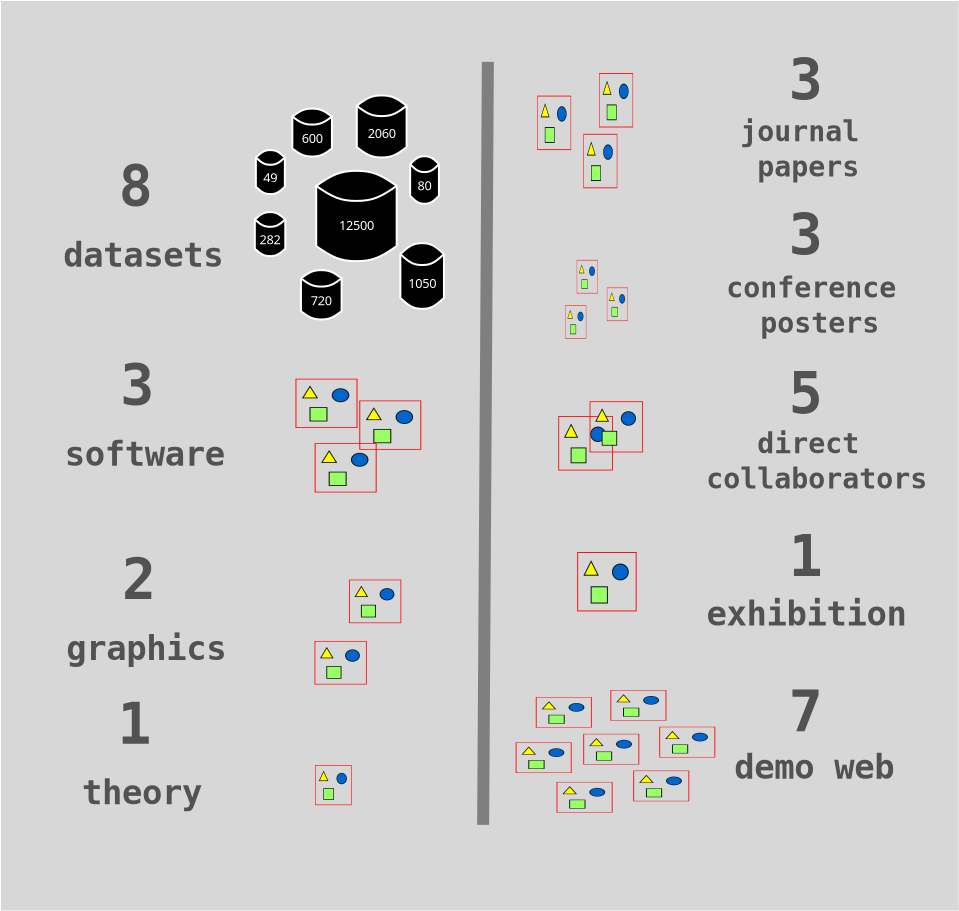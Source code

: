 <?xml version="1.0" encoding="UTF-8"?>
<dia:diagram xmlns:dia="http://www.lysator.liu.se/~alla/dia/">
  <dia:layer name="Background" visible="true" active="true">
    <dia:object type="Standard - Box" version="0" id="O0">
      <dia:attribute name="obj_pos">
        <dia:point val="-2.802,-24.053"/>
      </dia:attribute>
      <dia:attribute name="obj_bb">
        <dia:rectangle val="-2.852,-24.103;45.032,21.376"/>
      </dia:attribute>
      <dia:attribute name="elem_corner">
        <dia:point val="-2.802,-24.053"/>
      </dia:attribute>
      <dia:attribute name="elem_width">
        <dia:real val="47.785"/>
      </dia:attribute>
      <dia:attribute name="elem_height">
        <dia:real val="45.379"/>
      </dia:attribute>
      <dia:attribute name="border_width">
        <dia:real val="0.1"/>
      </dia:attribute>
      <dia:attribute name="border_color">
        <dia:color val="#d7d7d7"/>
      </dia:attribute>
      <dia:attribute name="inner_color">
        <dia:color val="#d7d7d7"/>
      </dia:attribute>
      <dia:attribute name="show_background">
        <dia:boolean val="true"/>
      </dia:attribute>
    </dia:object>
    <dia:object type="Standard - Image" version="0" id="O1">
      <dia:attribute name="obj_pos">
        <dia:point val="12.848,14.102"/>
      </dia:attribute>
      <dia:attribute name="obj_bb">
        <dia:rectangle val="12.798,14.052;14.734,16.155"/>
      </dia:attribute>
      <dia:attribute name="elem_corner">
        <dia:point val="12.848,14.102"/>
      </dia:attribute>
      <dia:attribute name="elem_width">
        <dia:real val="1.836"/>
      </dia:attribute>
      <dia:attribute name="elem_height">
        <dia:real val="2.003"/>
      </dia:attribute>
      <dia:attribute name="draw_border">
        <dia:boolean val="false"/>
      </dia:attribute>
      <dia:attribute name="keep_aspect">
        <dia:boolean val="true"/>
      </dia:attribute>
      <dia:attribute name="file">
        <dia:string>#./glyphicons-72-book.png#</dia:string>
      </dia:attribute>
    </dia:object>
    <dia:object type="Standard - Image" version="0" id="O2">
      <dia:attribute name="obj_pos">
        <dia:point val="25.959,3.447"/>
      </dia:attribute>
      <dia:attribute name="obj_bb">
        <dia:rectangle val="25.909,3.397;28.979,6.467"/>
      </dia:attribute>
      <dia:attribute name="elem_corner">
        <dia:point val="25.959,3.447"/>
      </dia:attribute>
      <dia:attribute name="elem_width">
        <dia:real val="2.97"/>
      </dia:attribute>
      <dia:attribute name="elem_height">
        <dia:real val="2.97"/>
      </dia:attribute>
      <dia:attribute name="draw_border">
        <dia:boolean val="false"/>
      </dia:attribute>
      <dia:attribute name="keep_aspect">
        <dia:boolean val="true"/>
      </dia:attribute>
      <dia:attribute name="file">
        <dia:string>#glyphicons-264-bank.png#</dia:string>
      </dia:attribute>
    </dia:object>
    <dia:group>
      <dia:object type="Standard - Image" version="0" id="O3">
        <dia:attribute name="obj_pos">
          <dia:point val="25.938,-11.157"/>
        </dia:attribute>
        <dia:attribute name="obj_bb">
          <dia:rectangle val="25.888,-11.207;27.034,-9.433"/>
        </dia:attribute>
        <dia:attribute name="elem_corner">
          <dia:point val="25.938,-11.157"/>
        </dia:attribute>
        <dia:attribute name="elem_width">
          <dia:real val="1.046"/>
        </dia:attribute>
        <dia:attribute name="elem_height">
          <dia:real val="1.674"/>
        </dia:attribute>
        <dia:attribute name="draw_border">
          <dia:boolean val="false"/>
        </dia:attribute>
        <dia:attribute name="keep_aspect">
          <dia:boolean val="true"/>
        </dia:attribute>
        <dia:attribute name="file">
          <dia:string>#./glyphicons-73-bookmark.png#</dia:string>
        </dia:attribute>
      </dia:object>
      <dia:object type="Standard - Image" version="0" id="O4">
        <dia:attribute name="obj_pos">
          <dia:point val="25.363,-8.894"/>
        </dia:attribute>
        <dia:attribute name="obj_bb">
          <dia:rectangle val="25.313,-8.944;26.459,-7.17"/>
        </dia:attribute>
        <dia:attribute name="elem_corner">
          <dia:point val="25.363,-8.894"/>
        </dia:attribute>
        <dia:attribute name="elem_width">
          <dia:real val="1.046"/>
        </dia:attribute>
        <dia:attribute name="elem_height">
          <dia:real val="1.674"/>
        </dia:attribute>
        <dia:attribute name="draw_border">
          <dia:boolean val="false"/>
        </dia:attribute>
        <dia:attribute name="keep_aspect">
          <dia:boolean val="true"/>
        </dia:attribute>
        <dia:attribute name="file">
          <dia:string>#./glyphicons-73-bookmark.png#</dia:string>
        </dia:attribute>
      </dia:object>
      <dia:object type="Standard - Image" version="0" id="O5">
        <dia:attribute name="obj_pos">
          <dia:point val="27.444,-9.774"/>
        </dia:attribute>
        <dia:attribute name="obj_bb">
          <dia:rectangle val="27.394,-9.824;28.54,-8.051"/>
        </dia:attribute>
        <dia:attribute name="elem_corner">
          <dia:point val="27.444,-9.774"/>
        </dia:attribute>
        <dia:attribute name="elem_width">
          <dia:real val="1.046"/>
        </dia:attribute>
        <dia:attribute name="elem_height">
          <dia:real val="1.674"/>
        </dia:attribute>
        <dia:attribute name="draw_border">
          <dia:boolean val="false"/>
        </dia:attribute>
        <dia:attribute name="keep_aspect">
          <dia:boolean val="true"/>
        </dia:attribute>
        <dia:attribute name="file">
          <dia:string>#./glyphicons-73-bookmark.png#</dia:string>
        </dia:attribute>
      </dia:object>
    </dia:group>
    <dia:group>
      <dia:object type="Standard - Image" version="0" id="O6">
        <dia:attribute name="obj_pos">
          <dia:point val="23.954,-19.37"/>
        </dia:attribute>
        <dia:attribute name="obj_bb">
          <dia:rectangle val="23.904,-19.42;25.704,-16.6"/>
        </dia:attribute>
        <dia:attribute name="elem_corner">
          <dia:point val="23.954,-19.37"/>
        </dia:attribute>
        <dia:attribute name="elem_width">
          <dia:real val="1.7"/>
        </dia:attribute>
        <dia:attribute name="elem_height">
          <dia:real val="2.72"/>
        </dia:attribute>
        <dia:attribute name="draw_border">
          <dia:boolean val="false"/>
        </dia:attribute>
        <dia:attribute name="keep_aspect">
          <dia:boolean val="true"/>
        </dia:attribute>
        <dia:attribute name="file">
          <dia:string>#./glyphicons-73-bookmark.png#</dia:string>
        </dia:attribute>
      </dia:object>
      <dia:object type="Standard - Image" version="0" id="O7">
        <dia:attribute name="obj_pos">
          <dia:point val="26.263,-17.461"/>
        </dia:attribute>
        <dia:attribute name="obj_bb">
          <dia:rectangle val="26.213,-17.511;28.013,-14.691"/>
        </dia:attribute>
        <dia:attribute name="elem_corner">
          <dia:point val="26.263,-17.461"/>
        </dia:attribute>
        <dia:attribute name="elem_width">
          <dia:real val="1.7"/>
        </dia:attribute>
        <dia:attribute name="elem_height">
          <dia:real val="2.72"/>
        </dia:attribute>
        <dia:attribute name="draw_border">
          <dia:boolean val="false"/>
        </dia:attribute>
        <dia:attribute name="keep_aspect">
          <dia:boolean val="true"/>
        </dia:attribute>
        <dia:attribute name="file">
          <dia:string>#./glyphicons-73-bookmark.png#</dia:string>
        </dia:attribute>
      </dia:object>
      <dia:object type="Standard - Image" version="0" id="O8">
        <dia:attribute name="obj_pos">
          <dia:point val="27.052,-20.501"/>
        </dia:attribute>
        <dia:attribute name="obj_bb">
          <dia:rectangle val="27.003,-20.551;28.802,-17.731"/>
        </dia:attribute>
        <dia:attribute name="elem_corner">
          <dia:point val="27.052,-20.501"/>
        </dia:attribute>
        <dia:attribute name="elem_width">
          <dia:real val="1.7"/>
        </dia:attribute>
        <dia:attribute name="elem_height">
          <dia:real val="2.72"/>
        </dia:attribute>
        <dia:attribute name="draw_border">
          <dia:boolean val="false"/>
        </dia:attribute>
        <dia:attribute name="keep_aspect">
          <dia:boolean val="true"/>
        </dia:attribute>
        <dia:attribute name="file">
          <dia:string>#./glyphicons-73-bookmark.png#</dia:string>
        </dia:attribute>
      </dia:object>
    </dia:group>
    <dia:group>
      <dia:object type="Standard - Image" version="0" id="O9">
        <dia:attribute name="obj_pos">
          <dia:point val="22.881,12.963"/>
        </dia:attribute>
        <dia:attribute name="obj_bb">
          <dia:rectangle val="22.831,12.913;25.731,14.548"/>
        </dia:attribute>
        <dia:attribute name="elem_corner">
          <dia:point val="22.881,12.963"/>
        </dia:attribute>
        <dia:attribute name="elem_width">
          <dia:real val="2.8"/>
        </dia:attribute>
        <dia:attribute name="elem_height">
          <dia:real val="1.535"/>
        </dia:attribute>
        <dia:attribute name="draw_border">
          <dia:boolean val="false"/>
        </dia:attribute>
        <dia:attribute name="keep_aspect">
          <dia:boolean val="true"/>
        </dia:attribute>
        <dia:attribute name="file">
          <dia:string>#./glyphicons-52-eye-open.png#</dia:string>
        </dia:attribute>
      </dia:object>
      <dia:object type="Standard - Image" version="0" id="O10">
        <dia:attribute name="obj_pos">
          <dia:point val="27.619,10.347"/>
        </dia:attribute>
        <dia:attribute name="obj_bb">
          <dia:rectangle val="27.569,10.296;30.469,11.932"/>
        </dia:attribute>
        <dia:attribute name="elem_corner">
          <dia:point val="27.619,10.347"/>
        </dia:attribute>
        <dia:attribute name="elem_width">
          <dia:real val="2.8"/>
        </dia:attribute>
        <dia:attribute name="elem_height">
          <dia:real val="1.535"/>
        </dia:attribute>
        <dia:attribute name="draw_border">
          <dia:boolean val="false"/>
        </dia:attribute>
        <dia:attribute name="keep_aspect">
          <dia:boolean val="true"/>
        </dia:attribute>
        <dia:attribute name="file">
          <dia:string>#./glyphicons-52-eye-open.png#</dia:string>
        </dia:attribute>
      </dia:object>
      <dia:object type="Standard - Image" version="0" id="O11">
        <dia:attribute name="obj_pos">
          <dia:point val="24.927,14.943"/>
        </dia:attribute>
        <dia:attribute name="obj_bb">
          <dia:rectangle val="24.877,14.893;27.777,16.528"/>
        </dia:attribute>
        <dia:attribute name="elem_corner">
          <dia:point val="24.927,14.943"/>
        </dia:attribute>
        <dia:attribute name="elem_width">
          <dia:real val="2.8"/>
        </dia:attribute>
        <dia:attribute name="elem_height">
          <dia:real val="1.535"/>
        </dia:attribute>
        <dia:attribute name="draw_border">
          <dia:boolean val="false"/>
        </dia:attribute>
        <dia:attribute name="keep_aspect">
          <dia:boolean val="true"/>
        </dia:attribute>
        <dia:attribute name="file">
          <dia:string>#./glyphicons-52-eye-open.png#</dia:string>
        </dia:attribute>
      </dia:object>
      <dia:object type="Standard - Image" version="0" id="O12">
        <dia:attribute name="obj_pos">
          <dia:point val="26.262,12.539"/>
        </dia:attribute>
        <dia:attribute name="obj_bb">
          <dia:rectangle val="26.212,12.489;29.112,14.124"/>
        </dia:attribute>
        <dia:attribute name="elem_corner">
          <dia:point val="26.262,12.539"/>
        </dia:attribute>
        <dia:attribute name="elem_width">
          <dia:real val="2.8"/>
        </dia:attribute>
        <dia:attribute name="elem_height">
          <dia:real val="1.535"/>
        </dia:attribute>
        <dia:attribute name="draw_border">
          <dia:boolean val="false"/>
        </dia:attribute>
        <dia:attribute name="keep_aspect">
          <dia:boolean val="true"/>
        </dia:attribute>
        <dia:attribute name="file">
          <dia:string>#./glyphicons-52-eye-open.png#</dia:string>
        </dia:attribute>
      </dia:object>
      <dia:object type="Standard - Image" version="0" id="O13">
        <dia:attribute name="obj_pos">
          <dia:point val="30.063,12.185"/>
        </dia:attribute>
        <dia:attribute name="obj_bb">
          <dia:rectangle val="30.013,12.135;32.913,13.771"/>
        </dia:attribute>
        <dia:attribute name="elem_corner">
          <dia:point val="30.063,12.185"/>
        </dia:attribute>
        <dia:attribute name="elem_width">
          <dia:real val="2.8"/>
        </dia:attribute>
        <dia:attribute name="elem_height">
          <dia:real val="1.535"/>
        </dia:attribute>
        <dia:attribute name="draw_border">
          <dia:boolean val="false"/>
        </dia:attribute>
        <dia:attribute name="keep_aspect">
          <dia:boolean val="true"/>
        </dia:attribute>
        <dia:attribute name="file">
          <dia:string>#./glyphicons-52-eye-open.png#</dia:string>
        </dia:attribute>
      </dia:object>
      <dia:object type="Standard - Image" version="0" id="O14">
        <dia:attribute name="obj_pos">
          <dia:point val="28.761,14.377"/>
        </dia:attribute>
        <dia:attribute name="obj_bb">
          <dia:rectangle val="28.711,14.327;31.611,15.963"/>
        </dia:attribute>
        <dia:attribute name="elem_corner">
          <dia:point val="28.761,14.377"/>
        </dia:attribute>
        <dia:attribute name="elem_width">
          <dia:real val="2.8"/>
        </dia:attribute>
        <dia:attribute name="elem_height">
          <dia:real val="1.535"/>
        </dia:attribute>
        <dia:attribute name="draw_border">
          <dia:boolean val="false"/>
        </dia:attribute>
        <dia:attribute name="keep_aspect">
          <dia:boolean val="true"/>
        </dia:attribute>
        <dia:attribute name="file">
          <dia:string>#./glyphicons-52-eye-open.png#</dia:string>
        </dia:attribute>
      </dia:object>
      <dia:object type="Standard - Image" version="0" id="O15">
        <dia:attribute name="obj_pos">
          <dia:point val="23.887,10.7"/>
        </dia:attribute>
        <dia:attribute name="obj_bb">
          <dia:rectangle val="23.837,10.65;26.737,12.286"/>
        </dia:attribute>
        <dia:attribute name="elem_corner">
          <dia:point val="23.887,10.7"/>
        </dia:attribute>
        <dia:attribute name="elem_width">
          <dia:real val="2.8"/>
        </dia:attribute>
        <dia:attribute name="elem_height">
          <dia:real val="1.535"/>
        </dia:attribute>
        <dia:attribute name="draw_border">
          <dia:boolean val="false"/>
        </dia:attribute>
        <dia:attribute name="keep_aspect">
          <dia:boolean val="true"/>
        </dia:attribute>
        <dia:attribute name="file">
          <dia:string>#./glyphicons-52-eye-open.png#</dia:string>
        </dia:attribute>
      </dia:object>
    </dia:group>
    <dia:group>
      <dia:object type="Standard - Image" version="0" id="O16">
        <dia:attribute name="obj_pos">
          <dia:point val="25.014,-3.354"/>
        </dia:attribute>
        <dia:attribute name="obj_bb">
          <dia:rectangle val="24.963,-3.404;27.79,-0.578"/>
        </dia:attribute>
        <dia:attribute name="elem_corner">
          <dia:point val="25.014,-3.354"/>
        </dia:attribute>
        <dia:attribute name="elem_width">
          <dia:real val="2.726"/>
        </dia:attribute>
        <dia:attribute name="elem_height">
          <dia:real val="2.726"/>
        </dia:attribute>
        <dia:attribute name="draw_border">
          <dia:boolean val="false"/>
        </dia:attribute>
        <dia:attribute name="keep_aspect">
          <dia:boolean val="true"/>
        </dia:attribute>
        <dia:attribute name="file">
          <dia:string>#./glyphicons-36-woman.png#</dia:string>
        </dia:attribute>
      </dia:object>
      <dia:object type="Standard - Image" version="0" id="O17">
        <dia:attribute name="obj_pos">
          <dia:point val="26.578,-4.088"/>
        </dia:attribute>
        <dia:attribute name="obj_bb">
          <dia:rectangle val="26.528,-4.138;29.299,-1.483"/>
        </dia:attribute>
        <dia:attribute name="elem_corner">
          <dia:point val="26.578,-4.088"/>
        </dia:attribute>
        <dia:attribute name="elem_width">
          <dia:real val="2.672"/>
        </dia:attribute>
        <dia:attribute name="elem_height">
          <dia:real val="2.556"/>
        </dia:attribute>
        <dia:attribute name="draw_border">
          <dia:boolean val="false"/>
        </dia:attribute>
        <dia:attribute name="keep_aspect">
          <dia:boolean val="true"/>
        </dia:attribute>
        <dia:attribute name="file">
          <dia:string>#./glyphicons-4-user.png#</dia:string>
        </dia:attribute>
      </dia:object>
    </dia:group>
    <dia:group>
      <dia:object type="Standard - Image" version="0" id="O18">
        <dia:attribute name="obj_pos">
          <dia:point val="12.825,7.895"/>
        </dia:attribute>
        <dia:attribute name="obj_bb">
          <dia:rectangle val="12.775,7.845;15.486,10.121"/>
        </dia:attribute>
        <dia:attribute name="elem_corner">
          <dia:point val="12.825,7.895"/>
        </dia:attribute>
        <dia:attribute name="elem_width">
          <dia:real val="2.611"/>
        </dia:attribute>
        <dia:attribute name="elem_height">
          <dia:real val="2.176"/>
        </dia:attribute>
        <dia:attribute name="draw_border">
          <dia:boolean val="false"/>
        </dia:attribute>
        <dia:attribute name="keep_aspect">
          <dia:boolean val="true"/>
        </dia:attribute>
        <dia:attribute name="file">
          <dia:string>#./glyphicons-139-picture.png#</dia:string>
        </dia:attribute>
      </dia:object>
      <dia:object type="Standard - Image" version="0" id="O19">
        <dia:attribute name="obj_pos">
          <dia:point val="14.552,4.829"/>
        </dia:attribute>
        <dia:attribute name="obj_bb">
          <dia:rectangle val="14.502,4.779;17.213,7.055"/>
        </dia:attribute>
        <dia:attribute name="elem_corner">
          <dia:point val="14.552,4.829"/>
        </dia:attribute>
        <dia:attribute name="elem_width">
          <dia:real val="2.611"/>
        </dia:attribute>
        <dia:attribute name="elem_height">
          <dia:real val="2.176"/>
        </dia:attribute>
        <dia:attribute name="draw_border">
          <dia:boolean val="false"/>
        </dia:attribute>
        <dia:attribute name="keep_aspect">
          <dia:boolean val="true"/>
        </dia:attribute>
        <dia:attribute name="file">
          <dia:string>#./glyphicons-139-picture.png#</dia:string>
        </dia:attribute>
      </dia:object>
    </dia:group>
    <dia:group>
      <dia:object type="Standard - Image" version="0" id="O20">
        <dia:attribute name="obj_pos">
          <dia:point val="11.872,-5.217"/>
        </dia:attribute>
        <dia:attribute name="obj_bb">
          <dia:rectangle val="11.822,-5.267;15.022,-2.705"/>
        </dia:attribute>
        <dia:attribute name="elem_corner">
          <dia:point val="11.872,-5.217"/>
        </dia:attribute>
        <dia:attribute name="elem_width">
          <dia:real val="3.1"/>
        </dia:attribute>
        <dia:attribute name="elem_height">
          <dia:real val="2.462"/>
        </dia:attribute>
        <dia:attribute name="border_width">
          <dia:real val="0.1"/>
        </dia:attribute>
        <dia:attribute name="border_color">
          <dia:color val="#ff0000"/>
        </dia:attribute>
        <dia:attribute name="draw_border">
          <dia:boolean val="false"/>
        </dia:attribute>
        <dia:attribute name="keep_aspect">
          <dia:boolean val="true"/>
        </dia:attribute>
        <dia:attribute name="file">
          <dia:string>#./glyphicons-138-cogwheels.png#</dia:string>
        </dia:attribute>
      </dia:object>
      <dia:object type="Standard - Image" version="0" id="O21">
        <dia:attribute name="obj_pos">
          <dia:point val="15.063,-4.128"/>
        </dia:attribute>
        <dia:attribute name="obj_bb">
          <dia:rectangle val="15.014,-4.178;18.213,-1.617"/>
        </dia:attribute>
        <dia:attribute name="elem_corner">
          <dia:point val="15.063,-4.128"/>
        </dia:attribute>
        <dia:attribute name="elem_width">
          <dia:real val="3.1"/>
        </dia:attribute>
        <dia:attribute name="elem_height">
          <dia:real val="2.462"/>
        </dia:attribute>
        <dia:attribute name="border_width">
          <dia:real val="0.1"/>
        </dia:attribute>
        <dia:attribute name="border_color">
          <dia:color val="#ff0000"/>
        </dia:attribute>
        <dia:attribute name="draw_border">
          <dia:boolean val="false"/>
        </dia:attribute>
        <dia:attribute name="keep_aspect">
          <dia:boolean val="true"/>
        </dia:attribute>
        <dia:attribute name="file">
          <dia:string>#./glyphicons-138-cogwheels.png#</dia:string>
        </dia:attribute>
      </dia:object>
      <dia:object type="Standard - Image" version="0" id="O22">
        <dia:attribute name="obj_pos">
          <dia:point val="12.83,-1.992"/>
        </dia:attribute>
        <dia:attribute name="obj_bb">
          <dia:rectangle val="12.78,-2.042;15.98,0.52"/>
        </dia:attribute>
        <dia:attribute name="elem_corner">
          <dia:point val="12.83,-1.992"/>
        </dia:attribute>
        <dia:attribute name="elem_width">
          <dia:real val="3.1"/>
        </dia:attribute>
        <dia:attribute name="elem_height">
          <dia:real val="2.462"/>
        </dia:attribute>
        <dia:attribute name="border_width">
          <dia:real val="0.1"/>
        </dia:attribute>
        <dia:attribute name="border_color">
          <dia:color val="#ff0000"/>
        </dia:attribute>
        <dia:attribute name="draw_border">
          <dia:boolean val="false"/>
        </dia:attribute>
        <dia:attribute name="keep_aspect">
          <dia:boolean val="true"/>
        </dia:attribute>
        <dia:attribute name="file">
          <dia:string>#./glyphicons-138-cogwheels.png#</dia:string>
        </dia:attribute>
      </dia:object>
    </dia:group>
    <dia:object type="Standard - Line" version="0" id="O23">
      <dia:attribute name="obj_pos">
        <dia:point val="21.492,-21.061"/>
      </dia:attribute>
      <dia:attribute name="obj_bb">
        <dia:rectangle val="20.954,-21.362;21.794,17.392"/>
      </dia:attribute>
      <dia:attribute name="conn_endpoints">
        <dia:point val="21.492,-21.061"/>
        <dia:point val="21.255,17.09"/>
      </dia:attribute>
      <dia:attribute name="numcp">
        <dia:int val="1"/>
      </dia:attribute>
      <dia:attribute name="line_color">
        <dia:color val="#7f7f7f"/>
      </dia:attribute>
      <dia:attribute name="line_width">
        <dia:real val="0.6"/>
      </dia:attribute>
    </dia:object>
    <dia:object type="Standard - Text" version="1" id="O24">
      <dia:attribute name="obj_pos">
        <dia:point val="0.255,-10.81"/>
      </dia:attribute>
      <dia:attribute name="obj_bb">
        <dia:rectangle val="0.255,-12.382;8.415,-10.41"/>
      </dia:attribute>
      <dia:attribute name="text">
        <dia:composite type="text">
          <dia:attribute name="string">
            <dia:string>#datasets#</dia:string>
          </dia:attribute>
          <dia:attribute name="font">
            <dia:font family="monospace" style="80" name="Courier-Bold"/>
          </dia:attribute>
          <dia:attribute name="height">
            <dia:real val="2.117"/>
          </dia:attribute>
          <dia:attribute name="pos">
            <dia:point val="0.255,-10.81"/>
          </dia:attribute>
          <dia:attribute name="color">
            <dia:color val="#525252"/>
          </dia:attribute>
          <dia:attribute name="alignment">
            <dia:enum val="0"/>
          </dia:attribute>
        </dia:composite>
      </dia:attribute>
      <dia:attribute name="valign">
        <dia:enum val="3"/>
      </dia:attribute>
    </dia:object>
    <dia:object type="Standard - Text" version="1" id="O25">
      <dia:attribute name="obj_pos">
        <dia:point val="3.035,-13.827"/>
      </dia:attribute>
      <dia:attribute name="obj_bb">
        <dia:rectangle val="3.035,-16.447;4.735,-13.16"/>
      </dia:attribute>
      <dia:attribute name="text">
        <dia:composite type="text">
          <dia:attribute name="string">
            <dia:string>#8#</dia:string>
          </dia:attribute>
          <dia:attribute name="font">
            <dia:font family="monospace" style="80" name="Courier-Bold"/>
          </dia:attribute>
          <dia:attribute name="height">
            <dia:real val="3.528"/>
          </dia:attribute>
          <dia:attribute name="pos">
            <dia:point val="3.035,-13.827"/>
          </dia:attribute>
          <dia:attribute name="color">
            <dia:color val="#525252"/>
          </dia:attribute>
          <dia:attribute name="alignment">
            <dia:enum val="0"/>
          </dia:attribute>
        </dia:composite>
      </dia:attribute>
      <dia:attribute name="valign">
        <dia:enum val="3"/>
      </dia:attribute>
    </dia:object>
    <dia:object type="Standard - Text" version="1" id="O26">
      <dia:attribute name="obj_pos">
        <dia:point val="0.335,-0.862"/>
      </dia:attribute>
      <dia:attribute name="obj_bb">
        <dia:rectangle val="0.335,-2.435;8.495,-0.462"/>
      </dia:attribute>
      <dia:attribute name="text">
        <dia:composite type="text">
          <dia:attribute name="string">
            <dia:string>#software#</dia:string>
          </dia:attribute>
          <dia:attribute name="font">
            <dia:font family="monospace" style="80" name="Courier-Bold"/>
          </dia:attribute>
          <dia:attribute name="height">
            <dia:real val="2.117"/>
          </dia:attribute>
          <dia:attribute name="pos">
            <dia:point val="0.335,-0.862"/>
          </dia:attribute>
          <dia:attribute name="color">
            <dia:color val="#525252"/>
          </dia:attribute>
          <dia:attribute name="alignment">
            <dia:enum val="0"/>
          </dia:attribute>
        </dia:composite>
      </dia:attribute>
      <dia:attribute name="valign">
        <dia:enum val="3"/>
      </dia:attribute>
    </dia:object>
    <dia:object type="Standard - Text" version="1" id="O27">
      <dia:attribute name="obj_pos">
        <dia:point val="3.115,-3.88"/>
      </dia:attribute>
      <dia:attribute name="obj_bb">
        <dia:rectangle val="3.115,-6.5;4.815,-3.212"/>
      </dia:attribute>
      <dia:attribute name="text">
        <dia:composite type="text">
          <dia:attribute name="string">
            <dia:string>#3#</dia:string>
          </dia:attribute>
          <dia:attribute name="font">
            <dia:font family="monospace" style="80" name="Courier-Bold"/>
          </dia:attribute>
          <dia:attribute name="height">
            <dia:real val="3.528"/>
          </dia:attribute>
          <dia:attribute name="pos">
            <dia:point val="3.115,-3.88"/>
          </dia:attribute>
          <dia:attribute name="color">
            <dia:color val="#525252"/>
          </dia:attribute>
          <dia:attribute name="alignment">
            <dia:enum val="0"/>
          </dia:attribute>
        </dia:composite>
      </dia:attribute>
      <dia:attribute name="valign">
        <dia:enum val="3"/>
      </dia:attribute>
    </dia:object>
    <dia:object type="Standard - Text" version="1" id="O28">
      <dia:attribute name="obj_pos">
        <dia:point val="0.415,8.848"/>
      </dia:attribute>
      <dia:attribute name="obj_bb">
        <dia:rectangle val="0.415,7.275;8.575,9.248"/>
      </dia:attribute>
      <dia:attribute name="text">
        <dia:composite type="text">
          <dia:attribute name="string">
            <dia:string>#graphics#</dia:string>
          </dia:attribute>
          <dia:attribute name="font">
            <dia:font family="monospace" style="80" name="Courier-Bold"/>
          </dia:attribute>
          <dia:attribute name="height">
            <dia:real val="2.117"/>
          </dia:attribute>
          <dia:attribute name="pos">
            <dia:point val="0.415,8.848"/>
          </dia:attribute>
          <dia:attribute name="color">
            <dia:color val="#525252"/>
          </dia:attribute>
          <dia:attribute name="alignment">
            <dia:enum val="0"/>
          </dia:attribute>
        </dia:composite>
      </dia:attribute>
      <dia:attribute name="valign">
        <dia:enum val="3"/>
      </dia:attribute>
    </dia:object>
    <dia:object type="Standard - Text" version="1" id="O29">
      <dia:attribute name="obj_pos">
        <dia:point val="3.195,5.83"/>
      </dia:attribute>
      <dia:attribute name="obj_bb">
        <dia:rectangle val="3.195,3.21;4.895,6.498"/>
      </dia:attribute>
      <dia:attribute name="text">
        <dia:composite type="text">
          <dia:attribute name="string">
            <dia:string>#2#</dia:string>
          </dia:attribute>
          <dia:attribute name="font">
            <dia:font family="monospace" style="80" name="Courier-Bold"/>
          </dia:attribute>
          <dia:attribute name="height">
            <dia:real val="3.528"/>
          </dia:attribute>
          <dia:attribute name="pos">
            <dia:point val="3.195,5.83"/>
          </dia:attribute>
          <dia:attribute name="color">
            <dia:color val="#525252"/>
          </dia:attribute>
          <dia:attribute name="alignment">
            <dia:enum val="0"/>
          </dia:attribute>
        </dia:composite>
      </dia:attribute>
      <dia:attribute name="valign">
        <dia:enum val="3"/>
      </dia:attribute>
    </dia:object>
    <dia:object type="Standard - Text" version="1" id="O30">
      <dia:attribute name="obj_pos">
        <dia:point val="1.195,16.058"/>
      </dia:attribute>
      <dia:attribute name="obj_bb">
        <dia:rectangle val="1.195,14.485;7.315,16.458"/>
      </dia:attribute>
      <dia:attribute name="text">
        <dia:composite type="text">
          <dia:attribute name="string">
            <dia:string>#theory#</dia:string>
          </dia:attribute>
          <dia:attribute name="font">
            <dia:font family="monospace" style="80" name="Courier-Bold"/>
          </dia:attribute>
          <dia:attribute name="height">
            <dia:real val="2.117"/>
          </dia:attribute>
          <dia:attribute name="pos">
            <dia:point val="1.195,16.058"/>
          </dia:attribute>
          <dia:attribute name="color">
            <dia:color val="#525252"/>
          </dia:attribute>
          <dia:attribute name="alignment">
            <dia:enum val="0"/>
          </dia:attribute>
        </dia:composite>
      </dia:attribute>
      <dia:attribute name="valign">
        <dia:enum val="3"/>
      </dia:attribute>
    </dia:object>
    <dia:object type="Standard - Text" version="1" id="O31">
      <dia:attribute name="obj_pos">
        <dia:point val="2.975,13.04"/>
      </dia:attribute>
      <dia:attribute name="obj_bb">
        <dia:rectangle val="2.975,10.42;4.675,13.708"/>
      </dia:attribute>
      <dia:attribute name="text">
        <dia:composite type="text">
          <dia:attribute name="string">
            <dia:string>#1#</dia:string>
          </dia:attribute>
          <dia:attribute name="font">
            <dia:font family="monospace" style="80" name="Courier-Bold"/>
          </dia:attribute>
          <dia:attribute name="height">
            <dia:real val="3.528"/>
          </dia:attribute>
          <dia:attribute name="pos">
            <dia:point val="2.975,13.04"/>
          </dia:attribute>
          <dia:attribute name="color">
            <dia:color val="#525252"/>
          </dia:attribute>
          <dia:attribute name="alignment">
            <dia:enum val="0"/>
          </dia:attribute>
        </dia:composite>
      </dia:attribute>
      <dia:attribute name="valign">
        <dia:enum val="3"/>
      </dia:attribute>
    </dia:object>
    <dia:group>
      <dia:object type="Flowchart - Magnetic Disk" version="1" id="O32">
        <dia:attribute name="obj_pos">
          <dia:point val="9.892,-16.648"/>
        </dia:attribute>
        <dia:attribute name="obj_bb">
          <dia:rectangle val="9.842,-16.698;11.389,-14.398"/>
        </dia:attribute>
        <dia:attribute name="meta">
          <dia:composite type="dict"/>
        </dia:attribute>
        <dia:attribute name="elem_corner">
          <dia:point val="9.892,-16.648"/>
        </dia:attribute>
        <dia:attribute name="elem_width">
          <dia:real val="1.448"/>
        </dia:attribute>
        <dia:attribute name="elem_height">
          <dia:real val="2.2"/>
        </dia:attribute>
        <dia:attribute name="line_width">
          <dia:real val="0.1"/>
        </dia:attribute>
        <dia:attribute name="line_colour">
          <dia:color val="#ffffff"/>
        </dia:attribute>
        <dia:attribute name="fill_colour">
          <dia:color val="#000000"/>
        </dia:attribute>
        <dia:attribute name="show_background">
          <dia:boolean val="true"/>
        </dia:attribute>
        <dia:attribute name="line_style">
          <dia:enum val="0"/>
          <dia:real val="1"/>
        </dia:attribute>
        <dia:attribute name="padding">
          <dia:real val="0.1"/>
        </dia:attribute>
        <dia:attribute name="text">
          <dia:composite type="text">
            <dia:attribute name="string">
              <dia:string>#49#</dia:string>
            </dia:attribute>
            <dia:attribute name="font">
              <dia:font family="sans" style="0" name="Helvetica"/>
            </dia:attribute>
            <dia:attribute name="height">
              <dia:real val="0.8"/>
            </dia:attribute>
            <dia:attribute name="pos">
              <dia:point val="10.616,-15.165"/>
            </dia:attribute>
            <dia:attribute name="color">
              <dia:color val="#ffffff"/>
            </dia:attribute>
            <dia:attribute name="alignment">
              <dia:enum val="1"/>
            </dia:attribute>
          </dia:composite>
        </dia:attribute>
        <dia:attribute name="flip_horizontal">
          <dia:boolean val="false"/>
        </dia:attribute>
        <dia:attribute name="flip_vertical">
          <dia:boolean val="false"/>
        </dia:attribute>
        <dia:attribute name="subscale">
          <dia:real val="1"/>
        </dia:attribute>
      </dia:object>
      <dia:object type="Flowchart - Magnetic Disk" version="1" id="O33">
        <dia:attribute name="obj_pos">
          <dia:point val="11.714,-18.723"/>
        </dia:attribute>
        <dia:attribute name="obj_bb">
          <dia:rectangle val="11.664,-18.773;13.745,-16.277"/>
        </dia:attribute>
        <dia:attribute name="meta">
          <dia:composite type="dict"/>
        </dia:attribute>
        <dia:attribute name="elem_corner">
          <dia:point val="11.714,-18.723"/>
        </dia:attribute>
        <dia:attribute name="elem_width">
          <dia:real val="1.981"/>
        </dia:attribute>
        <dia:attribute name="elem_height">
          <dia:real val="2.396"/>
        </dia:attribute>
        <dia:attribute name="line_width">
          <dia:real val="0.1"/>
        </dia:attribute>
        <dia:attribute name="line_colour">
          <dia:color val="#ffffff"/>
        </dia:attribute>
        <dia:attribute name="fill_colour">
          <dia:color val="#000000"/>
        </dia:attribute>
        <dia:attribute name="show_background">
          <dia:boolean val="true"/>
        </dia:attribute>
        <dia:attribute name="line_style">
          <dia:enum val="0"/>
          <dia:real val="1"/>
        </dia:attribute>
        <dia:attribute name="padding">
          <dia:real val="0.1"/>
        </dia:attribute>
        <dia:attribute name="text">
          <dia:composite type="text">
            <dia:attribute name="string">
              <dia:string>#600#</dia:string>
            </dia:attribute>
            <dia:attribute name="font">
              <dia:font family="sans" style="0" name="Helvetica"/>
            </dia:attribute>
            <dia:attribute name="height">
              <dia:real val="0.8"/>
            </dia:attribute>
            <dia:attribute name="pos">
              <dia:point val="12.704,-17.125"/>
            </dia:attribute>
            <dia:attribute name="color">
              <dia:color val="#ffffff"/>
            </dia:attribute>
            <dia:attribute name="alignment">
              <dia:enum val="1"/>
            </dia:attribute>
          </dia:composite>
        </dia:attribute>
        <dia:attribute name="flip_horizontal">
          <dia:boolean val="false"/>
        </dia:attribute>
        <dia:attribute name="flip_vertical">
          <dia:boolean val="false"/>
        </dia:attribute>
        <dia:attribute name="subscale">
          <dia:real val="1"/>
        </dia:attribute>
      </dia:object>
      <dia:object type="Flowchart - Magnetic Disk" version="1" id="O34">
        <dia:attribute name="obj_pos">
          <dia:point val="9.84,-13.547"/>
        </dia:attribute>
        <dia:attribute name="obj_bb">
          <dia:rectangle val="9.79,-13.597;11.412,-11.297"/>
        </dia:attribute>
        <dia:attribute name="meta">
          <dia:composite type="dict"/>
        </dia:attribute>
        <dia:attribute name="elem_corner">
          <dia:point val="9.84,-13.547"/>
        </dia:attribute>
        <dia:attribute name="elem_width">
          <dia:real val="1.523"/>
        </dia:attribute>
        <dia:attribute name="elem_height">
          <dia:real val="2.2"/>
        </dia:attribute>
        <dia:attribute name="line_width">
          <dia:real val="0.1"/>
        </dia:attribute>
        <dia:attribute name="line_colour">
          <dia:color val="#ffffff"/>
        </dia:attribute>
        <dia:attribute name="fill_colour">
          <dia:color val="#000000"/>
        </dia:attribute>
        <dia:attribute name="show_background">
          <dia:boolean val="true"/>
        </dia:attribute>
        <dia:attribute name="line_style">
          <dia:enum val="0"/>
          <dia:real val="1"/>
        </dia:attribute>
        <dia:attribute name="padding">
          <dia:real val="0.1"/>
        </dia:attribute>
        <dia:attribute name="text">
          <dia:composite type="text">
            <dia:attribute name="string">
              <dia:string>#282#</dia:string>
            </dia:attribute>
            <dia:attribute name="font">
              <dia:font family="sans" style="0" name="Helvetica"/>
            </dia:attribute>
            <dia:attribute name="height">
              <dia:real val="0.8"/>
            </dia:attribute>
            <dia:attribute name="pos">
              <dia:point val="10.601,-12.063"/>
            </dia:attribute>
            <dia:attribute name="color">
              <dia:color val="#ffffff"/>
            </dia:attribute>
            <dia:attribute name="alignment">
              <dia:enum val="1"/>
            </dia:attribute>
          </dia:composite>
        </dia:attribute>
        <dia:attribute name="flip_horizontal">
          <dia:boolean val="false"/>
        </dia:attribute>
        <dia:attribute name="flip_vertical">
          <dia:boolean val="false"/>
        </dia:attribute>
        <dia:attribute name="subscale">
          <dia:real val="1"/>
        </dia:attribute>
      </dia:object>
      <dia:object type="Flowchart - Magnetic Disk" version="1" id="O35">
        <dia:attribute name="obj_pos">
          <dia:point val="14.938,-19.382"/>
        </dia:attribute>
        <dia:attribute name="obj_bb">
          <dia:rectangle val="14.888,-19.432;17.478,-16.228"/>
        </dia:attribute>
        <dia:attribute name="meta">
          <dia:composite type="dict"/>
        </dia:attribute>
        <dia:attribute name="elem_corner">
          <dia:point val="14.938,-19.382"/>
        </dia:attribute>
        <dia:attribute name="elem_width">
          <dia:real val="2.49"/>
        </dia:attribute>
        <dia:attribute name="elem_height">
          <dia:real val="3.103"/>
        </dia:attribute>
        <dia:attribute name="line_width">
          <dia:real val="0.1"/>
        </dia:attribute>
        <dia:attribute name="line_colour">
          <dia:color val="#ffffff"/>
        </dia:attribute>
        <dia:attribute name="fill_colour">
          <dia:color val="#000000"/>
        </dia:attribute>
        <dia:attribute name="show_background">
          <dia:boolean val="true"/>
        </dia:attribute>
        <dia:attribute name="line_style">
          <dia:enum val="0"/>
          <dia:real val="1"/>
        </dia:attribute>
        <dia:attribute name="padding">
          <dia:real val="0.1"/>
        </dia:attribute>
        <dia:attribute name="text">
          <dia:composite type="text">
            <dia:attribute name="string">
              <dia:string>#2060#</dia:string>
            </dia:attribute>
            <dia:attribute name="font">
              <dia:font family="sans" style="0" name="Helvetica"/>
            </dia:attribute>
            <dia:attribute name="height">
              <dia:real val="0.8"/>
            </dia:attribute>
            <dia:attribute name="pos">
              <dia:point val="16.183,-17.371"/>
            </dia:attribute>
            <dia:attribute name="color">
              <dia:color val="#ffffff"/>
            </dia:attribute>
            <dia:attribute name="alignment">
              <dia:enum val="1"/>
            </dia:attribute>
          </dia:composite>
        </dia:attribute>
        <dia:attribute name="flip_horizontal">
          <dia:boolean val="false"/>
        </dia:attribute>
        <dia:attribute name="flip_vertical">
          <dia:boolean val="false"/>
        </dia:attribute>
        <dia:attribute name="subscale">
          <dia:real val="1"/>
        </dia:attribute>
      </dia:object>
      <dia:object type="Flowchart - Magnetic Disk" version="1" id="O36">
        <dia:attribute name="obj_pos">
          <dia:point val="12.145,-10.646"/>
        </dia:attribute>
        <dia:attribute name="obj_bb">
          <dia:rectangle val="12.095,-10.695;14.228,-8.129"/>
        </dia:attribute>
        <dia:attribute name="meta">
          <dia:composite type="dict"/>
        </dia:attribute>
        <dia:attribute name="elem_corner">
          <dia:point val="12.145,-10.646"/>
        </dia:attribute>
        <dia:attribute name="elem_width">
          <dia:real val="2.033"/>
        </dia:attribute>
        <dia:attribute name="elem_height">
          <dia:real val="2.467"/>
        </dia:attribute>
        <dia:attribute name="line_width">
          <dia:real val="0.1"/>
        </dia:attribute>
        <dia:attribute name="line_colour">
          <dia:color val="#ffffff"/>
        </dia:attribute>
        <dia:attribute name="fill_colour">
          <dia:color val="#000000"/>
        </dia:attribute>
        <dia:attribute name="show_background">
          <dia:boolean val="true"/>
        </dia:attribute>
        <dia:attribute name="line_style">
          <dia:enum val="0"/>
          <dia:real val="1"/>
        </dia:attribute>
        <dia:attribute name="padding">
          <dia:real val="0.1"/>
        </dia:attribute>
        <dia:attribute name="text">
          <dia:composite type="text">
            <dia:attribute name="string">
              <dia:string>#720#</dia:string>
            </dia:attribute>
            <dia:attribute name="font">
              <dia:font family="sans" style="0" name="Helvetica"/>
            </dia:attribute>
            <dia:attribute name="height">
              <dia:real val="0.8"/>
            </dia:attribute>
            <dia:attribute name="pos">
              <dia:point val="13.162,-9.007"/>
            </dia:attribute>
            <dia:attribute name="color">
              <dia:color val="#ffffff"/>
            </dia:attribute>
            <dia:attribute name="alignment">
              <dia:enum val="1"/>
            </dia:attribute>
          </dia:composite>
        </dia:attribute>
        <dia:attribute name="flip_horizontal">
          <dia:boolean val="false"/>
        </dia:attribute>
        <dia:attribute name="flip_vertical">
          <dia:boolean val="false"/>
        </dia:attribute>
        <dia:attribute name="subscale">
          <dia:real val="1"/>
        </dia:attribute>
      </dia:object>
      <dia:object type="Flowchart - Magnetic Disk" version="1" id="O37">
        <dia:attribute name="obj_pos">
          <dia:point val="12.909,-15.612"/>
        </dia:attribute>
        <dia:attribute name="obj_bb">
          <dia:rectangle val="12.859,-15.662;16.982,-11.044"/>
        </dia:attribute>
        <dia:attribute name="meta">
          <dia:composite type="dict"/>
        </dia:attribute>
        <dia:attribute name="elem_corner">
          <dia:point val="12.909,-15.612"/>
        </dia:attribute>
        <dia:attribute name="elem_width">
          <dia:real val="4.023"/>
        </dia:attribute>
        <dia:attribute name="elem_height">
          <dia:real val="4.517"/>
        </dia:attribute>
        <dia:attribute name="line_width">
          <dia:real val="0.1"/>
        </dia:attribute>
        <dia:attribute name="line_colour">
          <dia:color val="#ffffff"/>
        </dia:attribute>
        <dia:attribute name="fill_colour">
          <dia:color val="#000000"/>
        </dia:attribute>
        <dia:attribute name="show_background">
          <dia:boolean val="true"/>
        </dia:attribute>
        <dia:attribute name="line_style">
          <dia:enum val="0"/>
          <dia:real val="1"/>
        </dia:attribute>
        <dia:attribute name="padding">
          <dia:real val="0.1"/>
        </dia:attribute>
        <dia:attribute name="text">
          <dia:composite type="text">
            <dia:attribute name="string">
              <dia:string>#12500#</dia:string>
            </dia:attribute>
            <dia:attribute name="font">
              <dia:font family="sans" style="0" name="Helvetica"/>
            </dia:attribute>
            <dia:attribute name="height">
              <dia:real val="0.8"/>
            </dia:attribute>
            <dia:attribute name="pos">
              <dia:point val="14.92,-12.776"/>
            </dia:attribute>
            <dia:attribute name="color">
              <dia:color val="#ffffff"/>
            </dia:attribute>
            <dia:attribute name="alignment">
              <dia:enum val="1"/>
            </dia:attribute>
          </dia:composite>
        </dia:attribute>
        <dia:attribute name="flip_horizontal">
          <dia:boolean val="false"/>
        </dia:attribute>
        <dia:attribute name="flip_vertical">
          <dia:boolean val="false"/>
        </dia:attribute>
        <dia:attribute name="subscale">
          <dia:real val="1"/>
        </dia:attribute>
      </dia:object>
      <dia:object type="Flowchart - Magnetic Disk" version="1" id="O38">
        <dia:attribute name="obj_pos">
          <dia:point val="17.605,-16.34"/>
        </dia:attribute>
        <dia:attribute name="obj_bb">
          <dia:rectangle val="17.555,-16.39;19.094,-13.916"/>
        </dia:attribute>
        <dia:attribute name="meta">
          <dia:composite type="dict"/>
        </dia:attribute>
        <dia:attribute name="elem_corner">
          <dia:point val="17.605,-16.34"/>
        </dia:attribute>
        <dia:attribute name="elem_width">
          <dia:real val="1.439"/>
        </dia:attribute>
        <dia:attribute name="elem_height">
          <dia:real val="2.374"/>
        </dia:attribute>
        <dia:attribute name="line_width">
          <dia:real val="0.1"/>
        </dia:attribute>
        <dia:attribute name="line_colour">
          <dia:color val="#ffffff"/>
        </dia:attribute>
        <dia:attribute name="fill_colour">
          <dia:color val="#000000"/>
        </dia:attribute>
        <dia:attribute name="show_background">
          <dia:boolean val="true"/>
        </dia:attribute>
        <dia:attribute name="line_style">
          <dia:enum val="0"/>
          <dia:real val="1"/>
        </dia:attribute>
        <dia:attribute name="padding">
          <dia:real val="0.1"/>
        </dia:attribute>
        <dia:attribute name="text">
          <dia:composite type="text">
            <dia:attribute name="string">
              <dia:string>#80#</dia:string>
            </dia:attribute>
            <dia:attribute name="font">
              <dia:font family="sans" style="0" name="Helvetica"/>
            </dia:attribute>
            <dia:attribute name="height">
              <dia:real val="0.8"/>
            </dia:attribute>
            <dia:attribute name="pos">
              <dia:point val="18.325,-14.755"/>
            </dia:attribute>
            <dia:attribute name="color">
              <dia:color val="#ffffff"/>
            </dia:attribute>
            <dia:attribute name="alignment">
              <dia:enum val="1"/>
            </dia:attribute>
          </dia:composite>
        </dia:attribute>
        <dia:attribute name="flip_horizontal">
          <dia:boolean val="false"/>
        </dia:attribute>
        <dia:attribute name="flip_vertical">
          <dia:boolean val="false"/>
        </dia:attribute>
        <dia:attribute name="subscale">
          <dia:real val="1"/>
        </dia:attribute>
      </dia:object>
      <dia:object type="Flowchart - Magnetic Disk" version="1" id="O39">
        <dia:attribute name="obj_pos">
          <dia:point val="17.116,-11.995"/>
        </dia:attribute>
        <dia:attribute name="obj_bb">
          <dia:rectangle val="17.066,-12.045;19.346,-8.661"/>
        </dia:attribute>
        <dia:attribute name="meta">
          <dia:composite type="dict"/>
        </dia:attribute>
        <dia:attribute name="elem_corner">
          <dia:point val="17.116,-11.995"/>
        </dia:attribute>
        <dia:attribute name="elem_width">
          <dia:real val="2.18"/>
        </dia:attribute>
        <dia:attribute name="elem_height">
          <dia:real val="3.284"/>
        </dia:attribute>
        <dia:attribute name="line_width">
          <dia:real val="0.1"/>
        </dia:attribute>
        <dia:attribute name="line_colour">
          <dia:color val="#ffffff"/>
        </dia:attribute>
        <dia:attribute name="fill_colour">
          <dia:color val="#000000"/>
        </dia:attribute>
        <dia:attribute name="show_background">
          <dia:boolean val="true"/>
        </dia:attribute>
        <dia:attribute name="line_style">
          <dia:enum val="0"/>
          <dia:real val="1"/>
        </dia:attribute>
        <dia:attribute name="padding">
          <dia:real val="0.1"/>
        </dia:attribute>
        <dia:attribute name="text">
          <dia:composite type="text">
            <dia:attribute name="string">
              <dia:string>#1050#</dia:string>
            </dia:attribute>
            <dia:attribute name="font">
              <dia:font family="sans" style="0" name="Helvetica"/>
            </dia:attribute>
            <dia:attribute name="height">
              <dia:real val="0.8"/>
            </dia:attribute>
            <dia:attribute name="pos">
              <dia:point val="18.206,-9.879"/>
            </dia:attribute>
            <dia:attribute name="color">
              <dia:color val="#ffffff"/>
            </dia:attribute>
            <dia:attribute name="alignment">
              <dia:enum val="1"/>
            </dia:attribute>
          </dia:composite>
        </dia:attribute>
        <dia:attribute name="flip_horizontal">
          <dia:boolean val="false"/>
        </dia:attribute>
        <dia:attribute name="flip_vertical">
          <dia:boolean val="false"/>
        </dia:attribute>
        <dia:attribute name="subscale">
          <dia:real val="1"/>
        </dia:attribute>
      </dia:object>
    </dia:group>
    <dia:object type="Standard - Text" version="1" id="O40">
      <dia:attribute name="obj_pos">
        <dia:point val="33.813,14.784"/>
      </dia:attribute>
      <dia:attribute name="obj_bb">
        <dia:rectangle val="33.813,13.211;41.973,15.184"/>
      </dia:attribute>
      <dia:attribute name="text">
        <dia:composite type="text">
          <dia:attribute name="string">
            <dia:string>#demo web#</dia:string>
          </dia:attribute>
          <dia:attribute name="font">
            <dia:font family="monospace" style="80" name="Courier-Bold"/>
          </dia:attribute>
          <dia:attribute name="height">
            <dia:real val="2.117"/>
          </dia:attribute>
          <dia:attribute name="pos">
            <dia:point val="33.813,14.784"/>
          </dia:attribute>
          <dia:attribute name="color">
            <dia:color val="#525252"/>
          </dia:attribute>
          <dia:attribute name="alignment">
            <dia:enum val="0"/>
          </dia:attribute>
        </dia:composite>
      </dia:attribute>
      <dia:attribute name="valign">
        <dia:enum val="3"/>
      </dia:attribute>
    </dia:object>
    <dia:object type="Standard - Text" version="1" id="O41">
      <dia:attribute name="obj_pos">
        <dia:point val="36.534,12.421"/>
      </dia:attribute>
      <dia:attribute name="obj_bb">
        <dia:rectangle val="36.534,9.8;38.234,13.088"/>
      </dia:attribute>
      <dia:attribute name="text">
        <dia:composite type="text">
          <dia:attribute name="string">
            <dia:string>#7#</dia:string>
          </dia:attribute>
          <dia:attribute name="font">
            <dia:font family="monospace" style="80" name="Courier-Bold"/>
          </dia:attribute>
          <dia:attribute name="height">
            <dia:real val="3.528"/>
          </dia:attribute>
          <dia:attribute name="pos">
            <dia:point val="36.534,12.421"/>
          </dia:attribute>
          <dia:attribute name="color">
            <dia:color val="#525252"/>
          </dia:attribute>
          <dia:attribute name="alignment">
            <dia:enum val="0"/>
          </dia:attribute>
        </dia:composite>
      </dia:attribute>
      <dia:attribute name="valign">
        <dia:enum val="3"/>
      </dia:attribute>
    </dia:object>
    <dia:object type="Standard - Text" version="1" id="O42">
      <dia:attribute name="obj_pos">
        <dia:point val="32.422,7.125"/>
      </dia:attribute>
      <dia:attribute name="obj_bb">
        <dia:rectangle val="32.422,5.553;42.622,7.525"/>
      </dia:attribute>
      <dia:attribute name="text">
        <dia:composite type="text">
          <dia:attribute name="string">
            <dia:string>#exhibition#</dia:string>
          </dia:attribute>
          <dia:attribute name="font">
            <dia:font family="monospace" style="80" name="Courier-Bold"/>
          </dia:attribute>
          <dia:attribute name="height">
            <dia:real val="2.117"/>
          </dia:attribute>
          <dia:attribute name="pos">
            <dia:point val="32.422,7.125"/>
          </dia:attribute>
          <dia:attribute name="color">
            <dia:color val="#525252"/>
          </dia:attribute>
          <dia:attribute name="alignment">
            <dia:enum val="0"/>
          </dia:attribute>
        </dia:composite>
      </dia:attribute>
      <dia:attribute name="valign">
        <dia:enum val="3"/>
      </dia:attribute>
    </dia:object>
    <dia:object type="Standard - Text" version="1" id="O43">
      <dia:attribute name="obj_pos">
        <dia:point val="36.534,4.643"/>
      </dia:attribute>
      <dia:attribute name="obj_bb">
        <dia:rectangle val="36.534,2.023;38.234,5.311"/>
      </dia:attribute>
      <dia:attribute name="text">
        <dia:composite type="text">
          <dia:attribute name="string">
            <dia:string>#1#</dia:string>
          </dia:attribute>
          <dia:attribute name="font">
            <dia:font family="monospace" style="80" name="Courier-Bold"/>
          </dia:attribute>
          <dia:attribute name="height">
            <dia:real val="3.528"/>
          </dia:attribute>
          <dia:attribute name="pos">
            <dia:point val="36.534,4.643"/>
          </dia:attribute>
          <dia:attribute name="color">
            <dia:color val="#525252"/>
          </dia:attribute>
          <dia:attribute name="alignment">
            <dia:enum val="0"/>
          </dia:attribute>
        </dia:composite>
      </dia:attribute>
      <dia:attribute name="valign">
        <dia:enum val="3"/>
      </dia:attribute>
    </dia:object>
    <dia:object type="Standard - Text" version="1" id="O44">
      <dia:attribute name="obj_pos">
        <dia:point val="32.41,-1.49"/>
      </dia:attribute>
      <dia:attribute name="obj_bb">
        <dia:rectangle val="32.41,-2.8;43.46,0.609"/>
      </dia:attribute>
      <dia:attribute name="text">
        <dia:composite type="text">
          <dia:attribute name="string">
            <dia:string>#   direct
collaborators#</dia:string>
          </dia:attribute>
          <dia:attribute name="font">
            <dia:font family="monospace" style="80" name="Courier-Bold"/>
          </dia:attribute>
          <dia:attribute name="height">
            <dia:real val="1.764"/>
          </dia:attribute>
          <dia:attribute name="pos">
            <dia:point val="32.41,-1.49"/>
          </dia:attribute>
          <dia:attribute name="color">
            <dia:color val="#525252"/>
          </dia:attribute>
          <dia:attribute name="alignment">
            <dia:enum val="0"/>
          </dia:attribute>
        </dia:composite>
      </dia:attribute>
      <dia:attribute name="valign">
        <dia:enum val="3"/>
      </dia:attribute>
    </dia:object>
    <dia:object type="Standard - Text" version="1" id="O45">
      <dia:attribute name="obj_pos">
        <dia:point val="36.534,-3.497"/>
      </dia:attribute>
      <dia:attribute name="obj_bb">
        <dia:rectangle val="36.534,-6.117;38.234,-2.829"/>
      </dia:attribute>
      <dia:attribute name="text">
        <dia:composite type="text">
          <dia:attribute name="string">
            <dia:string>#5#</dia:string>
          </dia:attribute>
          <dia:attribute name="font">
            <dia:font family="monospace" style="80" name="Courier-Bold"/>
          </dia:attribute>
          <dia:attribute name="height">
            <dia:real val="3.528"/>
          </dia:attribute>
          <dia:attribute name="pos">
            <dia:point val="36.534,-3.497"/>
          </dia:attribute>
          <dia:attribute name="color">
            <dia:color val="#525252"/>
          </dia:attribute>
          <dia:attribute name="alignment">
            <dia:enum val="0"/>
          </dia:attribute>
        </dia:composite>
      </dia:attribute>
      <dia:attribute name="valign">
        <dia:enum val="3"/>
      </dia:attribute>
    </dia:object>
    <dia:object type="Standard - Text" version="1" id="O46">
      <dia:attribute name="obj_pos">
        <dia:point val="33.409,-9.274"/>
      </dia:attribute>
      <dia:attribute name="obj_bb">
        <dia:rectangle val="33.409,-10.584;41.909,-7.175"/>
      </dia:attribute>
      <dia:attribute name="text">
        <dia:composite type="text">
          <dia:attribute name="string">
            <dia:string>#conference
  posters#</dia:string>
          </dia:attribute>
          <dia:attribute name="font">
            <dia:font family="monospace" style="80" name="Courier-Bold"/>
          </dia:attribute>
          <dia:attribute name="height">
            <dia:real val="1.764"/>
          </dia:attribute>
          <dia:attribute name="pos">
            <dia:point val="33.409,-9.274"/>
          </dia:attribute>
          <dia:attribute name="color">
            <dia:color val="#525252"/>
          </dia:attribute>
          <dia:attribute name="alignment">
            <dia:enum val="0"/>
          </dia:attribute>
        </dia:composite>
      </dia:attribute>
      <dia:attribute name="valign">
        <dia:enum val="3"/>
      </dia:attribute>
    </dia:object>
    <dia:object type="Standard - Text" version="1" id="O47">
      <dia:attribute name="obj_pos">
        <dia:point val="36.534,-11.399"/>
      </dia:attribute>
      <dia:attribute name="obj_bb">
        <dia:rectangle val="36.534,-14.019;38.234,-10.732"/>
      </dia:attribute>
      <dia:attribute name="text">
        <dia:composite type="text">
          <dia:attribute name="string">
            <dia:string>#3#</dia:string>
          </dia:attribute>
          <dia:attribute name="font">
            <dia:font family="monospace" style="80" name="Courier-Bold"/>
          </dia:attribute>
          <dia:attribute name="height">
            <dia:real val="3.528"/>
          </dia:attribute>
          <dia:attribute name="pos">
            <dia:point val="36.534,-11.399"/>
          </dia:attribute>
          <dia:attribute name="color">
            <dia:color val="#525252"/>
          </dia:attribute>
          <dia:attribute name="alignment">
            <dia:enum val="0"/>
          </dia:attribute>
        </dia:composite>
      </dia:attribute>
      <dia:attribute name="valign">
        <dia:enum val="3"/>
      </dia:attribute>
    </dia:object>
    <dia:object type="Standard - Text" version="1" id="O48">
      <dia:attribute name="obj_pos">
        <dia:point val="34.111,-17.087"/>
      </dia:attribute>
      <dia:attribute name="obj_bb">
        <dia:rectangle val="34.111,-18.397;40.06,-14.988"/>
      </dia:attribute>
      <dia:attribute name="text">
        <dia:composite type="text">
          <dia:attribute name="string">
            <dia:string>#journal
 papers#</dia:string>
          </dia:attribute>
          <dia:attribute name="font">
            <dia:font family="monospace" style="80" name="Courier-Bold"/>
          </dia:attribute>
          <dia:attribute name="height">
            <dia:real val="1.764"/>
          </dia:attribute>
          <dia:attribute name="pos">
            <dia:point val="34.111,-17.087"/>
          </dia:attribute>
          <dia:attribute name="color">
            <dia:color val="#525252"/>
          </dia:attribute>
          <dia:attribute name="alignment">
            <dia:enum val="0"/>
          </dia:attribute>
        </dia:composite>
      </dia:attribute>
      <dia:attribute name="valign">
        <dia:enum val="3"/>
      </dia:attribute>
    </dia:object>
    <dia:object type="Standard - Text" version="1" id="O49">
      <dia:attribute name="obj_pos">
        <dia:point val="36.534,-19.153"/>
      </dia:attribute>
      <dia:attribute name="obj_bb">
        <dia:rectangle val="36.534,-21.773;38.234,-18.485"/>
      </dia:attribute>
      <dia:attribute name="text">
        <dia:composite type="text">
          <dia:attribute name="string">
            <dia:string>#3#</dia:string>
          </dia:attribute>
          <dia:attribute name="font">
            <dia:font family="monospace" style="80" name="Courier-Bold"/>
          </dia:attribute>
          <dia:attribute name="height">
            <dia:real val="3.528"/>
          </dia:attribute>
          <dia:attribute name="pos">
            <dia:point val="36.534,-19.153"/>
          </dia:attribute>
          <dia:attribute name="color">
            <dia:color val="#525252"/>
          </dia:attribute>
          <dia:attribute name="alignment">
            <dia:enum val="0"/>
          </dia:attribute>
        </dia:composite>
      </dia:attribute>
      <dia:attribute name="valign">
        <dia:enum val="3"/>
      </dia:attribute>
    </dia:object>
  </dia:layer>
</dia:diagram>
